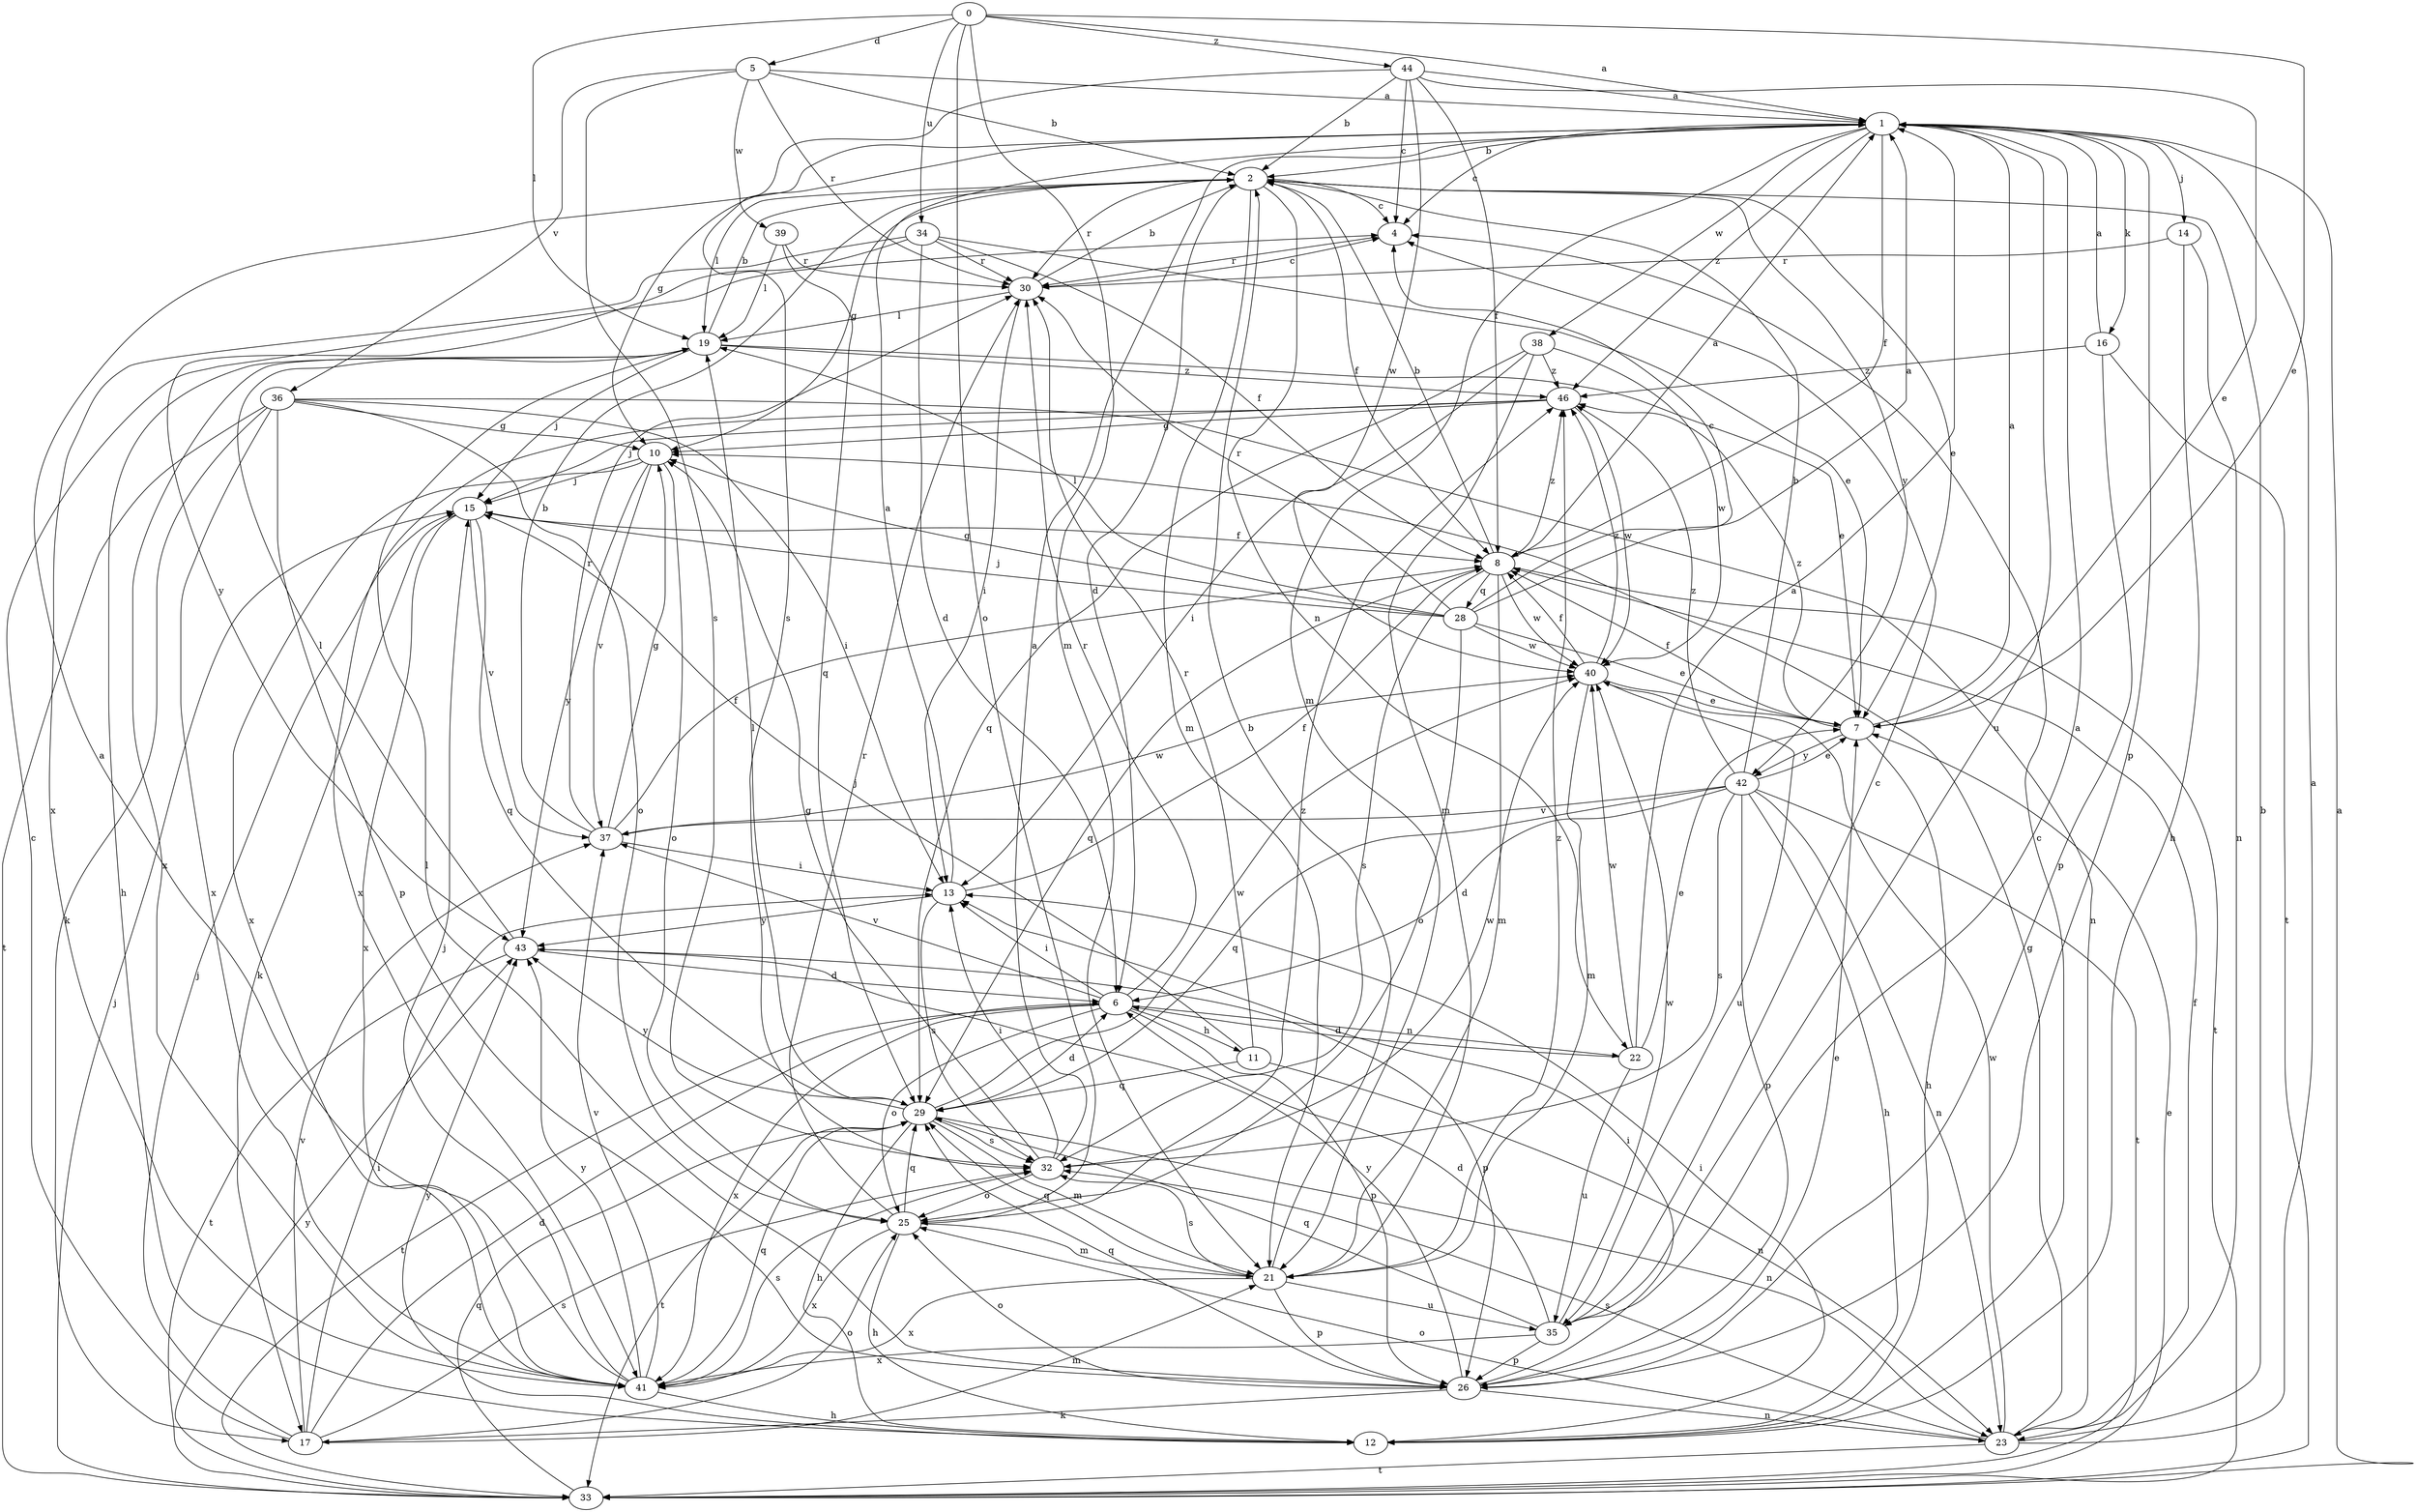 strict digraph  {
0;
1;
2;
4;
5;
6;
7;
8;
10;
11;
12;
13;
14;
15;
16;
17;
19;
21;
22;
23;
25;
26;
28;
29;
30;
32;
33;
34;
35;
36;
37;
38;
39;
40;
41;
42;
43;
44;
46;
0 -> 1  [label=a];
0 -> 5  [label=d];
0 -> 7  [label=e];
0 -> 19  [label=l];
0 -> 21  [label=m];
0 -> 25  [label=o];
0 -> 34  [label=u];
0 -> 44  [label=z];
1 -> 2  [label=b];
1 -> 4  [label=c];
1 -> 8  [label=f];
1 -> 10  [label=g];
1 -> 14  [label=j];
1 -> 16  [label=k];
1 -> 21  [label=m];
1 -> 26  [label=p];
1 -> 35  [label=u];
1 -> 38  [label=w];
1 -> 46  [label=z];
2 -> 4  [label=c];
2 -> 6  [label=d];
2 -> 7  [label=e];
2 -> 8  [label=f];
2 -> 10  [label=g];
2 -> 19  [label=l];
2 -> 21  [label=m];
2 -> 22  [label=n];
2 -> 30  [label=r];
2 -> 42  [label=y];
4 -> 30  [label=r];
5 -> 1  [label=a];
5 -> 2  [label=b];
5 -> 30  [label=r];
5 -> 32  [label=s];
5 -> 36  [label=v];
5 -> 39  [label=w];
6 -> 11  [label=h];
6 -> 13  [label=i];
6 -> 22  [label=n];
6 -> 25  [label=o];
6 -> 26  [label=p];
6 -> 30  [label=r];
6 -> 33  [label=t];
6 -> 37  [label=v];
6 -> 41  [label=x];
7 -> 1  [label=a];
7 -> 8  [label=f];
7 -> 12  [label=h];
7 -> 42  [label=y];
7 -> 46  [label=z];
8 -> 1  [label=a];
8 -> 2  [label=b];
8 -> 21  [label=m];
8 -> 28  [label=q];
8 -> 29  [label=q];
8 -> 32  [label=s];
8 -> 33  [label=t];
8 -> 40  [label=w];
8 -> 46  [label=z];
10 -> 15  [label=j];
10 -> 25  [label=o];
10 -> 37  [label=v];
10 -> 41  [label=x];
10 -> 43  [label=y];
11 -> 15  [label=j];
11 -> 23  [label=n];
11 -> 29  [label=q];
11 -> 30  [label=r];
12 -> 4  [label=c];
12 -> 13  [label=i];
12 -> 43  [label=y];
13 -> 1  [label=a];
13 -> 8  [label=f];
13 -> 32  [label=s];
13 -> 43  [label=y];
14 -> 12  [label=h];
14 -> 23  [label=n];
14 -> 30  [label=r];
15 -> 8  [label=f];
15 -> 17  [label=k];
15 -> 29  [label=q];
15 -> 37  [label=v];
15 -> 41  [label=x];
16 -> 1  [label=a];
16 -> 26  [label=p];
16 -> 33  [label=t];
16 -> 46  [label=z];
17 -> 4  [label=c];
17 -> 6  [label=d];
17 -> 13  [label=i];
17 -> 15  [label=j];
17 -> 21  [label=m];
17 -> 25  [label=o];
17 -> 32  [label=s];
17 -> 37  [label=v];
19 -> 2  [label=b];
19 -> 7  [label=e];
19 -> 12  [label=h];
19 -> 15  [label=j];
19 -> 41  [label=x];
19 -> 46  [label=z];
21 -> 2  [label=b];
21 -> 26  [label=p];
21 -> 29  [label=q];
21 -> 32  [label=s];
21 -> 35  [label=u];
21 -> 41  [label=x];
21 -> 46  [label=z];
22 -> 1  [label=a];
22 -> 6  [label=d];
22 -> 7  [label=e];
22 -> 35  [label=u];
22 -> 40  [label=w];
23 -> 1  [label=a];
23 -> 2  [label=b];
23 -> 8  [label=f];
23 -> 10  [label=g];
23 -> 25  [label=o];
23 -> 32  [label=s];
23 -> 33  [label=t];
23 -> 40  [label=w];
25 -> 12  [label=h];
25 -> 21  [label=m];
25 -> 29  [label=q];
25 -> 30  [label=r];
25 -> 41  [label=x];
25 -> 46  [label=z];
26 -> 7  [label=e];
26 -> 13  [label=i];
26 -> 17  [label=k];
26 -> 19  [label=l];
26 -> 23  [label=n];
26 -> 25  [label=o];
26 -> 29  [label=q];
26 -> 43  [label=y];
28 -> 1  [label=a];
28 -> 4  [label=c];
28 -> 7  [label=e];
28 -> 10  [label=g];
28 -> 15  [label=j];
28 -> 19  [label=l];
28 -> 25  [label=o];
28 -> 30  [label=r];
28 -> 40  [label=w];
29 -> 6  [label=d];
29 -> 12  [label=h];
29 -> 19  [label=l];
29 -> 21  [label=m];
29 -> 23  [label=n];
29 -> 32  [label=s];
29 -> 33  [label=t];
29 -> 40  [label=w];
29 -> 43  [label=y];
30 -> 2  [label=b];
30 -> 4  [label=c];
30 -> 13  [label=i];
30 -> 19  [label=l];
32 -> 1  [label=a];
32 -> 10  [label=g];
32 -> 13  [label=i];
32 -> 25  [label=o];
32 -> 40  [label=w];
33 -> 1  [label=a];
33 -> 7  [label=e];
33 -> 15  [label=j];
33 -> 29  [label=q];
33 -> 43  [label=y];
34 -> 6  [label=d];
34 -> 7  [label=e];
34 -> 8  [label=f];
34 -> 30  [label=r];
34 -> 41  [label=x];
34 -> 43  [label=y];
35 -> 1  [label=a];
35 -> 4  [label=c];
35 -> 6  [label=d];
35 -> 26  [label=p];
35 -> 29  [label=q];
35 -> 40  [label=w];
35 -> 41  [label=x];
36 -> 10  [label=g];
36 -> 13  [label=i];
36 -> 17  [label=k];
36 -> 23  [label=n];
36 -> 25  [label=o];
36 -> 26  [label=p];
36 -> 33  [label=t];
36 -> 41  [label=x];
37 -> 2  [label=b];
37 -> 8  [label=f];
37 -> 10  [label=g];
37 -> 13  [label=i];
37 -> 30  [label=r];
37 -> 40  [label=w];
38 -> 13  [label=i];
38 -> 21  [label=m];
38 -> 29  [label=q];
38 -> 40  [label=w];
38 -> 46  [label=z];
39 -> 19  [label=l];
39 -> 29  [label=q];
39 -> 30  [label=r];
40 -> 7  [label=e];
40 -> 8  [label=f];
40 -> 21  [label=m];
40 -> 35  [label=u];
40 -> 46  [label=z];
41 -> 1  [label=a];
41 -> 12  [label=h];
41 -> 15  [label=j];
41 -> 29  [label=q];
41 -> 32  [label=s];
41 -> 37  [label=v];
41 -> 43  [label=y];
42 -> 2  [label=b];
42 -> 6  [label=d];
42 -> 7  [label=e];
42 -> 12  [label=h];
42 -> 23  [label=n];
42 -> 26  [label=p];
42 -> 29  [label=q];
42 -> 32  [label=s];
42 -> 33  [label=t];
42 -> 37  [label=v];
42 -> 46  [label=z];
43 -> 6  [label=d];
43 -> 19  [label=l];
43 -> 26  [label=p];
43 -> 33  [label=t];
44 -> 1  [label=a];
44 -> 2  [label=b];
44 -> 4  [label=c];
44 -> 7  [label=e];
44 -> 8  [label=f];
44 -> 32  [label=s];
44 -> 40  [label=w];
46 -> 10  [label=g];
46 -> 15  [label=j];
46 -> 40  [label=w];
46 -> 41  [label=x];
}

